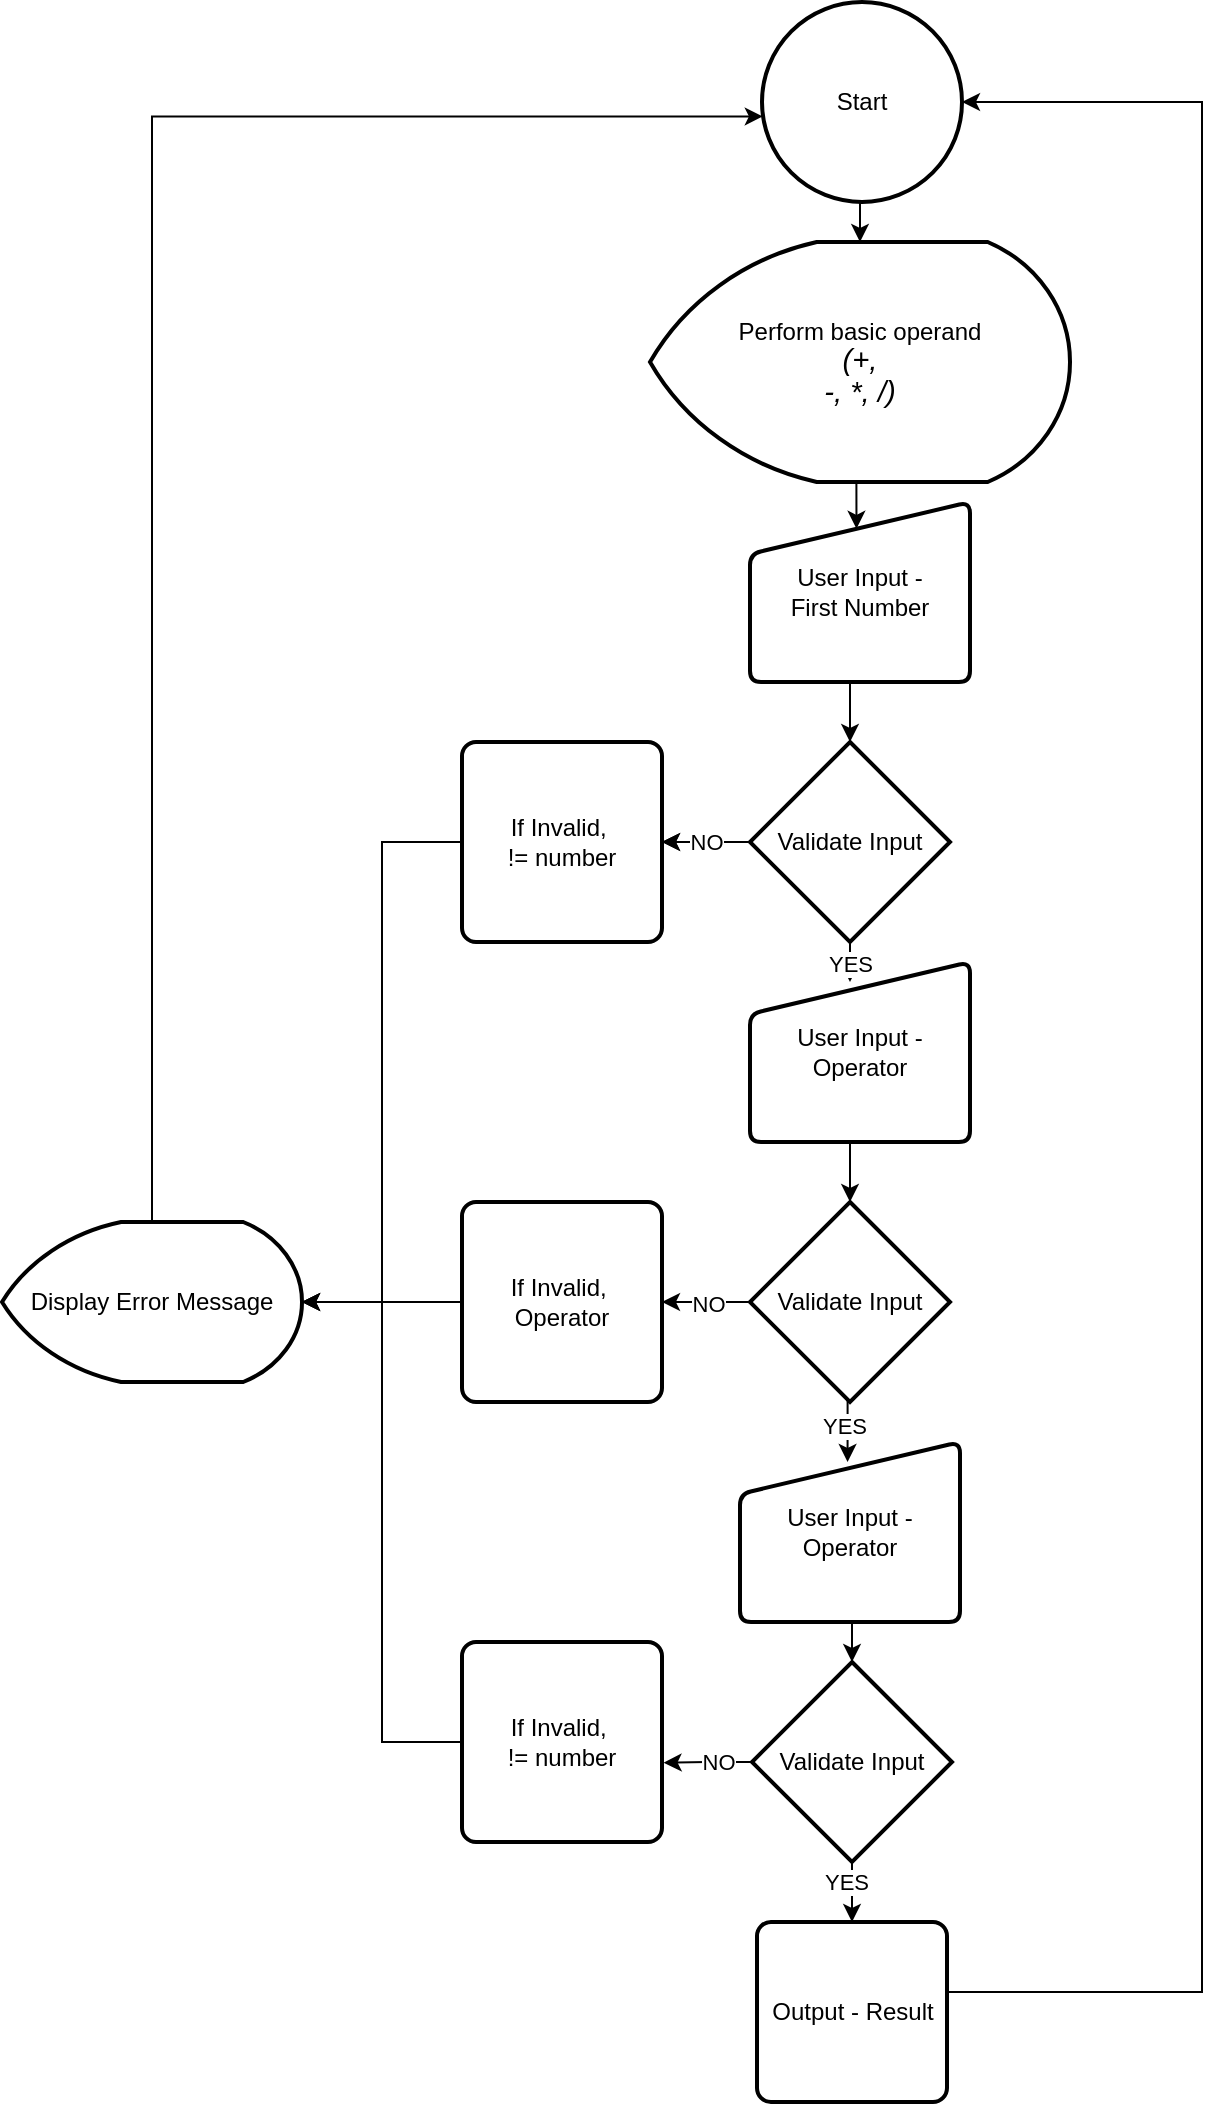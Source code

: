<mxfile version="26.1.3">
  <diagram name="Page-1" id="an662qCQQuQAsXtO6aiX">
    <mxGraphModel dx="1489" dy="807" grid="1" gridSize="10" guides="1" tooltips="1" connect="1" arrows="1" fold="1" page="1" pageScale="1" pageWidth="827" pageHeight="1169" math="0" shadow="0">
      <root>
        <mxCell id="0" />
        <mxCell id="1" parent="0" />
        <mxCell id="c-s8nSBw7QKVtwbW1n2v-1" value="Start" style="strokeWidth=2;html=1;shape=mxgraph.flowchart.start_2;whiteSpace=wrap;" parent="1" vertex="1">
          <mxGeometry x="420" y="60" width="100" height="100" as="geometry" />
        </mxCell>
        <mxCell id="ELueE8H8Ni4j6s66745E-2" value="Perform basic operand&lt;div&gt;&lt;i&gt;&lt;span style=&quot;font-size:11.0pt;line-height:107%;&lt;br/&gt;font-family:&amp;quot;Aptos&amp;quot;,sans-serif;mso-ascii-theme-font:minor-latin;mso-fareast-font-family:&lt;br/&gt;Aptos;mso-fareast-theme-font:minor-latin;mso-hansi-theme-font:minor-latin;&lt;br/&gt;mso-bidi-font-family:&amp;quot;Times New Roman&amp;quot;;mso-bidi-theme-font:minor-bidi;&lt;br/&gt;mso-ansi-language:EN-NZ;mso-fareast-language:EN-US;mso-bidi-language:AR-SA&quot;&gt;(+,&lt;br/&gt;-, *, /)&lt;/span&gt;&lt;/i&gt;&lt;/div&gt;" style="strokeWidth=2;html=1;shape=mxgraph.flowchart.display;whiteSpace=wrap;" vertex="1" parent="1">
          <mxGeometry x="364" y="180" width="210" height="120" as="geometry" />
        </mxCell>
        <mxCell id="ELueE8H8Ni4j6s66745E-5" value="User Input -&lt;div&gt;First Number&lt;/div&gt;" style="html=1;strokeWidth=2;shape=manualInput;whiteSpace=wrap;rounded=1;size=26;arcSize=11;" vertex="1" parent="1">
          <mxGeometry x="414" y="310" width="110" height="90" as="geometry" />
        </mxCell>
        <mxCell id="ELueE8H8Ni4j6s66745E-6" style="edgeStyle=orthogonalEdgeStyle;rounded=0;orthogonalLoop=1;jettySize=auto;html=1;exitX=0.5;exitY=1;exitDx=0;exitDy=0;exitPerimeter=0;entryX=0.484;entryY=0.149;entryDx=0;entryDy=0;entryPerimeter=0;" edge="1" parent="1" source="ELueE8H8Ni4j6s66745E-2" target="ELueE8H8Ni4j6s66745E-5">
          <mxGeometry relative="1" as="geometry" />
        </mxCell>
        <mxCell id="ELueE8H8Ni4j6s66745E-16" style="edgeStyle=orthogonalEdgeStyle;rounded=0;orthogonalLoop=1;jettySize=auto;html=1;exitX=0;exitY=0.5;exitDx=0;exitDy=0;exitPerimeter=0;" edge="1" parent="1" source="ELueE8H8Ni4j6s66745E-9">
          <mxGeometry relative="1" as="geometry">
            <mxPoint x="370" y="480" as="targetPoint" />
          </mxGeometry>
        </mxCell>
        <mxCell id="ELueE8H8Ni4j6s66745E-21" style="edgeStyle=orthogonalEdgeStyle;rounded=0;orthogonalLoop=1;jettySize=auto;html=1;exitX=0.5;exitY=1;exitDx=0;exitDy=0;exitPerimeter=0;" edge="1" parent="1" source="ELueE8H8Ni4j6s66745E-9">
          <mxGeometry relative="1" as="geometry">
            <mxPoint x="464" y="550" as="targetPoint" />
          </mxGeometry>
        </mxCell>
        <mxCell id="ELueE8H8Ni4j6s66745E-41" value="YES" style="edgeLabel;html=1;align=center;verticalAlign=middle;resizable=0;points=[];" vertex="1" connectable="0" parent="ELueE8H8Ni4j6s66745E-21">
          <mxGeometry x="0.08" relative="1" as="geometry">
            <mxPoint as="offset" />
          </mxGeometry>
        </mxCell>
        <mxCell id="ELueE8H8Ni4j6s66745E-25" value="NO" style="edgeStyle=orthogonalEdgeStyle;rounded=0;orthogonalLoop=1;jettySize=auto;html=1;" edge="1" parent="1" source="ELueE8H8Ni4j6s66745E-9" target="ELueE8H8Ni4j6s66745E-17">
          <mxGeometry relative="1" as="geometry" />
        </mxCell>
        <mxCell id="ELueE8H8Ni4j6s66745E-9" value="Validate Input" style="strokeWidth=2;html=1;shape=mxgraph.flowchart.decision;whiteSpace=wrap;" vertex="1" parent="1">
          <mxGeometry x="414" y="430" width="100" height="100" as="geometry" />
        </mxCell>
        <mxCell id="ELueE8H8Ni4j6s66745E-12" style="edgeStyle=orthogonalEdgeStyle;rounded=0;orthogonalLoop=1;jettySize=auto;html=1;exitX=0.5;exitY=1;exitDx=0;exitDy=0;entryX=0.5;entryY=0;entryDx=0;entryDy=0;entryPerimeter=0;" edge="1" parent="1" source="ELueE8H8Ni4j6s66745E-5" target="ELueE8H8Ni4j6s66745E-9">
          <mxGeometry relative="1" as="geometry" />
        </mxCell>
        <mxCell id="ELueE8H8Ni4j6s66745E-17" value="If Invalid,&amp;nbsp;&lt;div&gt;!= number&lt;/div&gt;" style="rounded=1;whiteSpace=wrap;html=1;absoluteArcSize=1;arcSize=14;strokeWidth=2;" vertex="1" parent="1">
          <mxGeometry x="270" y="430" width="100" height="100" as="geometry" />
        </mxCell>
        <mxCell id="ELueE8H8Ni4j6s66745E-22" value="User Input -&lt;div&gt;Operator&lt;/div&gt;" style="html=1;strokeWidth=2;shape=manualInput;whiteSpace=wrap;rounded=1;size=26;arcSize=11;" vertex="1" parent="1">
          <mxGeometry x="414" y="540" width="110" height="90" as="geometry" />
        </mxCell>
        <mxCell id="ELueE8H8Ni4j6s66745E-28" value="" style="edgeStyle=orthogonalEdgeStyle;rounded=0;orthogonalLoop=1;jettySize=auto;html=1;" edge="1" parent="1" source="ELueE8H8Ni4j6s66745E-29" target="ELueE8H8Ni4j6s66745E-31">
          <mxGeometry relative="1" as="geometry" />
        </mxCell>
        <mxCell id="ELueE8H8Ni4j6s66745E-63" value="NO" style="edgeLabel;html=1;align=center;verticalAlign=middle;resizable=0;points=[];" vertex="1" connectable="0" parent="ELueE8H8Ni4j6s66745E-28">
          <mxGeometry x="-0.027" y="1" relative="1" as="geometry">
            <mxPoint as="offset" />
          </mxGeometry>
        </mxCell>
        <mxCell id="ELueE8H8Ni4j6s66745E-29" value="Validate Input" style="strokeWidth=2;html=1;shape=mxgraph.flowchart.decision;whiteSpace=wrap;" vertex="1" parent="1">
          <mxGeometry x="414" y="660" width="100" height="100" as="geometry" />
        </mxCell>
        <mxCell id="ELueE8H8Ni4j6s66745E-31" value="If Invalid,&amp;nbsp;&lt;div&gt;Operator&lt;/div&gt;" style="rounded=1;whiteSpace=wrap;html=1;absoluteArcSize=1;arcSize=14;strokeWidth=2;" vertex="1" parent="1">
          <mxGeometry x="270" y="660" width="100" height="100" as="geometry" />
        </mxCell>
        <mxCell id="ELueE8H8Ni4j6s66745E-35" style="edgeStyle=orthogonalEdgeStyle;rounded=0;orthogonalLoop=1;jettySize=auto;html=1;exitX=0.5;exitY=1;exitDx=0;exitDy=0;entryX=0.5;entryY=0;entryDx=0;entryDy=0;entryPerimeter=0;" edge="1" parent="1" source="ELueE8H8Ni4j6s66745E-22" target="ELueE8H8Ni4j6s66745E-29">
          <mxGeometry relative="1" as="geometry" />
        </mxCell>
        <mxCell id="ELueE8H8Ni4j6s66745E-37" style="edgeStyle=orthogonalEdgeStyle;rounded=0;orthogonalLoop=1;jettySize=auto;html=1;exitX=0;exitY=0.5;exitDx=0;exitDy=0;entryX=1;entryY=0.5;entryDx=0;entryDy=0;entryPerimeter=0;" edge="1" parent="1" source="ELueE8H8Ni4j6s66745E-17" target="ELueE8H8Ni4j6s66745E-47">
          <mxGeometry relative="1" as="geometry" />
        </mxCell>
        <mxCell id="ELueE8H8Ni4j6s66745E-45" style="edgeStyle=orthogonalEdgeStyle;rounded=0;orthogonalLoop=1;jettySize=auto;html=1;exitX=0.5;exitY=1;exitDx=0;exitDy=0;exitPerimeter=0;entryX=0.5;entryY=0;entryDx=0;entryDy=0;entryPerimeter=0;" edge="1" parent="1" source="c-s8nSBw7QKVtwbW1n2v-1" target="ELueE8H8Ni4j6s66745E-2">
          <mxGeometry relative="1" as="geometry" />
        </mxCell>
        <mxCell id="ELueE8H8Ni4j6s66745E-47" value="Display Error Message" style="strokeWidth=2;html=1;shape=mxgraph.flowchart.display;whiteSpace=wrap;" vertex="1" parent="1">
          <mxGeometry x="40" y="670" width="150" height="80" as="geometry" />
        </mxCell>
        <mxCell id="ELueE8H8Ni4j6s66745E-48" style="edgeStyle=orthogonalEdgeStyle;rounded=0;orthogonalLoop=1;jettySize=auto;html=1;exitX=0;exitY=0.5;exitDx=0;exitDy=0;entryX=1;entryY=0.5;entryDx=0;entryDy=0;entryPerimeter=0;" edge="1" parent="1" source="ELueE8H8Ni4j6s66745E-31" target="ELueE8H8Ni4j6s66745E-47">
          <mxGeometry relative="1" as="geometry" />
        </mxCell>
        <mxCell id="ELueE8H8Ni4j6s66745E-49" value="User Input -&lt;div&gt;Operator&lt;/div&gt;" style="html=1;strokeWidth=2;shape=manualInput;whiteSpace=wrap;rounded=1;size=26;arcSize=11;" vertex="1" parent="1">
          <mxGeometry x="409" y="780" width="110" height="90" as="geometry" />
        </mxCell>
        <mxCell id="ELueE8H8Ni4j6s66745E-50" style="edgeStyle=orthogonalEdgeStyle;rounded=0;orthogonalLoop=1;jettySize=auto;html=1;exitX=0.5;exitY=1;exitDx=0;exitDy=0;exitPerimeter=0;entryX=0.489;entryY=0.111;entryDx=0;entryDy=0;entryPerimeter=0;" edge="1" parent="1" source="ELueE8H8Ni4j6s66745E-29" target="ELueE8H8Ni4j6s66745E-49">
          <mxGeometry relative="1" as="geometry" />
        </mxCell>
        <mxCell id="ELueE8H8Ni4j6s66745E-65" value="YES" style="edgeLabel;html=1;align=center;verticalAlign=middle;resizable=0;points=[];" vertex="1" connectable="0" parent="ELueE8H8Ni4j6s66745E-50">
          <mxGeometry x="-0.179" y="-2" relative="1" as="geometry">
            <mxPoint as="offset" />
          </mxGeometry>
        </mxCell>
        <mxCell id="ELueE8H8Ni4j6s66745E-67" style="edgeStyle=orthogonalEdgeStyle;rounded=0;orthogonalLoop=1;jettySize=auto;html=1;exitX=0.5;exitY=1;exitDx=0;exitDy=0;exitPerimeter=0;entryX=0.5;entryY=0;entryDx=0;entryDy=0;" edge="1" parent="1" source="ELueE8H8Ni4j6s66745E-53" target="ELueE8H8Ni4j6s66745E-62">
          <mxGeometry relative="1" as="geometry" />
        </mxCell>
        <mxCell id="ELueE8H8Ni4j6s66745E-69" value="YES" style="edgeLabel;html=1;align=center;verticalAlign=middle;resizable=0;points=[];" vertex="1" connectable="0" parent="ELueE8H8Ni4j6s66745E-67">
          <mxGeometry x="-0.324" y="-3" relative="1" as="geometry">
            <mxPoint as="offset" />
          </mxGeometry>
        </mxCell>
        <mxCell id="ELueE8H8Ni4j6s66745E-53" value="Validate Input" style="strokeWidth=2;html=1;shape=mxgraph.flowchart.decision;whiteSpace=wrap;" vertex="1" parent="1">
          <mxGeometry x="415" y="890" width="100" height="100" as="geometry" />
        </mxCell>
        <mxCell id="ELueE8H8Ni4j6s66745E-56" style="edgeStyle=orthogonalEdgeStyle;rounded=0;orthogonalLoop=1;jettySize=auto;html=1;exitX=0.5;exitY=1;exitDx=0;exitDy=0;entryX=0.5;entryY=0;entryDx=0;entryDy=0;entryPerimeter=0;" edge="1" parent="1" source="ELueE8H8Ni4j6s66745E-49" target="ELueE8H8Ni4j6s66745E-53">
          <mxGeometry relative="1" as="geometry" />
        </mxCell>
        <mxCell id="ELueE8H8Ni4j6s66745E-57" value="If Invalid,&amp;nbsp;&lt;div&gt;!= number&lt;/div&gt;" style="rounded=1;whiteSpace=wrap;html=1;absoluteArcSize=1;arcSize=14;strokeWidth=2;" vertex="1" parent="1">
          <mxGeometry x="270" y="880" width="100" height="100" as="geometry" />
        </mxCell>
        <mxCell id="ELueE8H8Ni4j6s66745E-58" style="edgeStyle=orthogonalEdgeStyle;rounded=0;orthogonalLoop=1;jettySize=auto;html=1;exitX=0;exitY=0.5;exitDx=0;exitDy=0;exitPerimeter=0;entryX=1.008;entryY=0.604;entryDx=0;entryDy=0;entryPerimeter=0;" edge="1" parent="1" source="ELueE8H8Ni4j6s66745E-53" target="ELueE8H8Ni4j6s66745E-57">
          <mxGeometry relative="1" as="geometry" />
        </mxCell>
        <mxCell id="ELueE8H8Ni4j6s66745E-66" value="NO" style="edgeLabel;html=1;align=center;verticalAlign=middle;resizable=0;points=[];" vertex="1" connectable="0" parent="ELueE8H8Ni4j6s66745E-58">
          <mxGeometry x="-0.265" relative="1" as="geometry">
            <mxPoint x="-1" as="offset" />
          </mxGeometry>
        </mxCell>
        <mxCell id="ELueE8H8Ni4j6s66745E-60" style="edgeStyle=orthogonalEdgeStyle;rounded=0;orthogonalLoop=1;jettySize=auto;html=1;exitX=0;exitY=0.5;exitDx=0;exitDy=0;entryX=1;entryY=0.5;entryDx=0;entryDy=0;entryPerimeter=0;" edge="1" parent="1" source="ELueE8H8Ni4j6s66745E-57" target="ELueE8H8Ni4j6s66745E-47">
          <mxGeometry relative="1" as="geometry" />
        </mxCell>
        <mxCell id="ELueE8H8Ni4j6s66745E-61" style="edgeStyle=orthogonalEdgeStyle;rounded=0;orthogonalLoop=1;jettySize=auto;html=1;exitX=0.5;exitY=0;exitDx=0;exitDy=0;exitPerimeter=0;entryX=0.004;entryY=0.572;entryDx=0;entryDy=0;entryPerimeter=0;" edge="1" parent="1" source="ELueE8H8Ni4j6s66745E-47" target="c-s8nSBw7QKVtwbW1n2v-1">
          <mxGeometry relative="1" as="geometry" />
        </mxCell>
        <mxCell id="ELueE8H8Ni4j6s66745E-62" value="Output - Result" style="rounded=1;whiteSpace=wrap;html=1;absoluteArcSize=1;arcSize=14;strokeWidth=2;" vertex="1" parent="1">
          <mxGeometry x="417.5" y="1020" width="95" height="90" as="geometry" />
        </mxCell>
        <mxCell id="ELueE8H8Ni4j6s66745E-68" style="edgeStyle=orthogonalEdgeStyle;rounded=0;orthogonalLoop=1;jettySize=auto;html=1;exitX=1;exitY=0.5;exitDx=0;exitDy=0;entryX=1;entryY=0.5;entryDx=0;entryDy=0;entryPerimeter=0;" edge="1" parent="1" source="ELueE8H8Ni4j6s66745E-62" target="c-s8nSBw7QKVtwbW1n2v-1">
          <mxGeometry relative="1" as="geometry">
            <Array as="points">
              <mxPoint x="640" y="1055" />
              <mxPoint x="640" y="110" />
            </Array>
          </mxGeometry>
        </mxCell>
      </root>
    </mxGraphModel>
  </diagram>
</mxfile>
